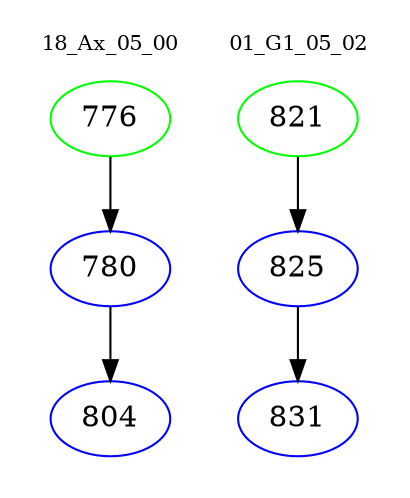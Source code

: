 digraph{
subgraph cluster_0 {
color = white
label = "18_Ax_05_00";
fontsize=10;
T0_776 [label="776", color="green"]
T0_776 -> T0_780 [color="black"]
T0_780 [label="780", color="blue"]
T0_780 -> T0_804 [color="black"]
T0_804 [label="804", color="blue"]
}
subgraph cluster_1 {
color = white
label = "01_G1_05_02";
fontsize=10;
T1_821 [label="821", color="green"]
T1_821 -> T1_825 [color="black"]
T1_825 [label="825", color="blue"]
T1_825 -> T1_831 [color="black"]
T1_831 [label="831", color="blue"]
}
}
